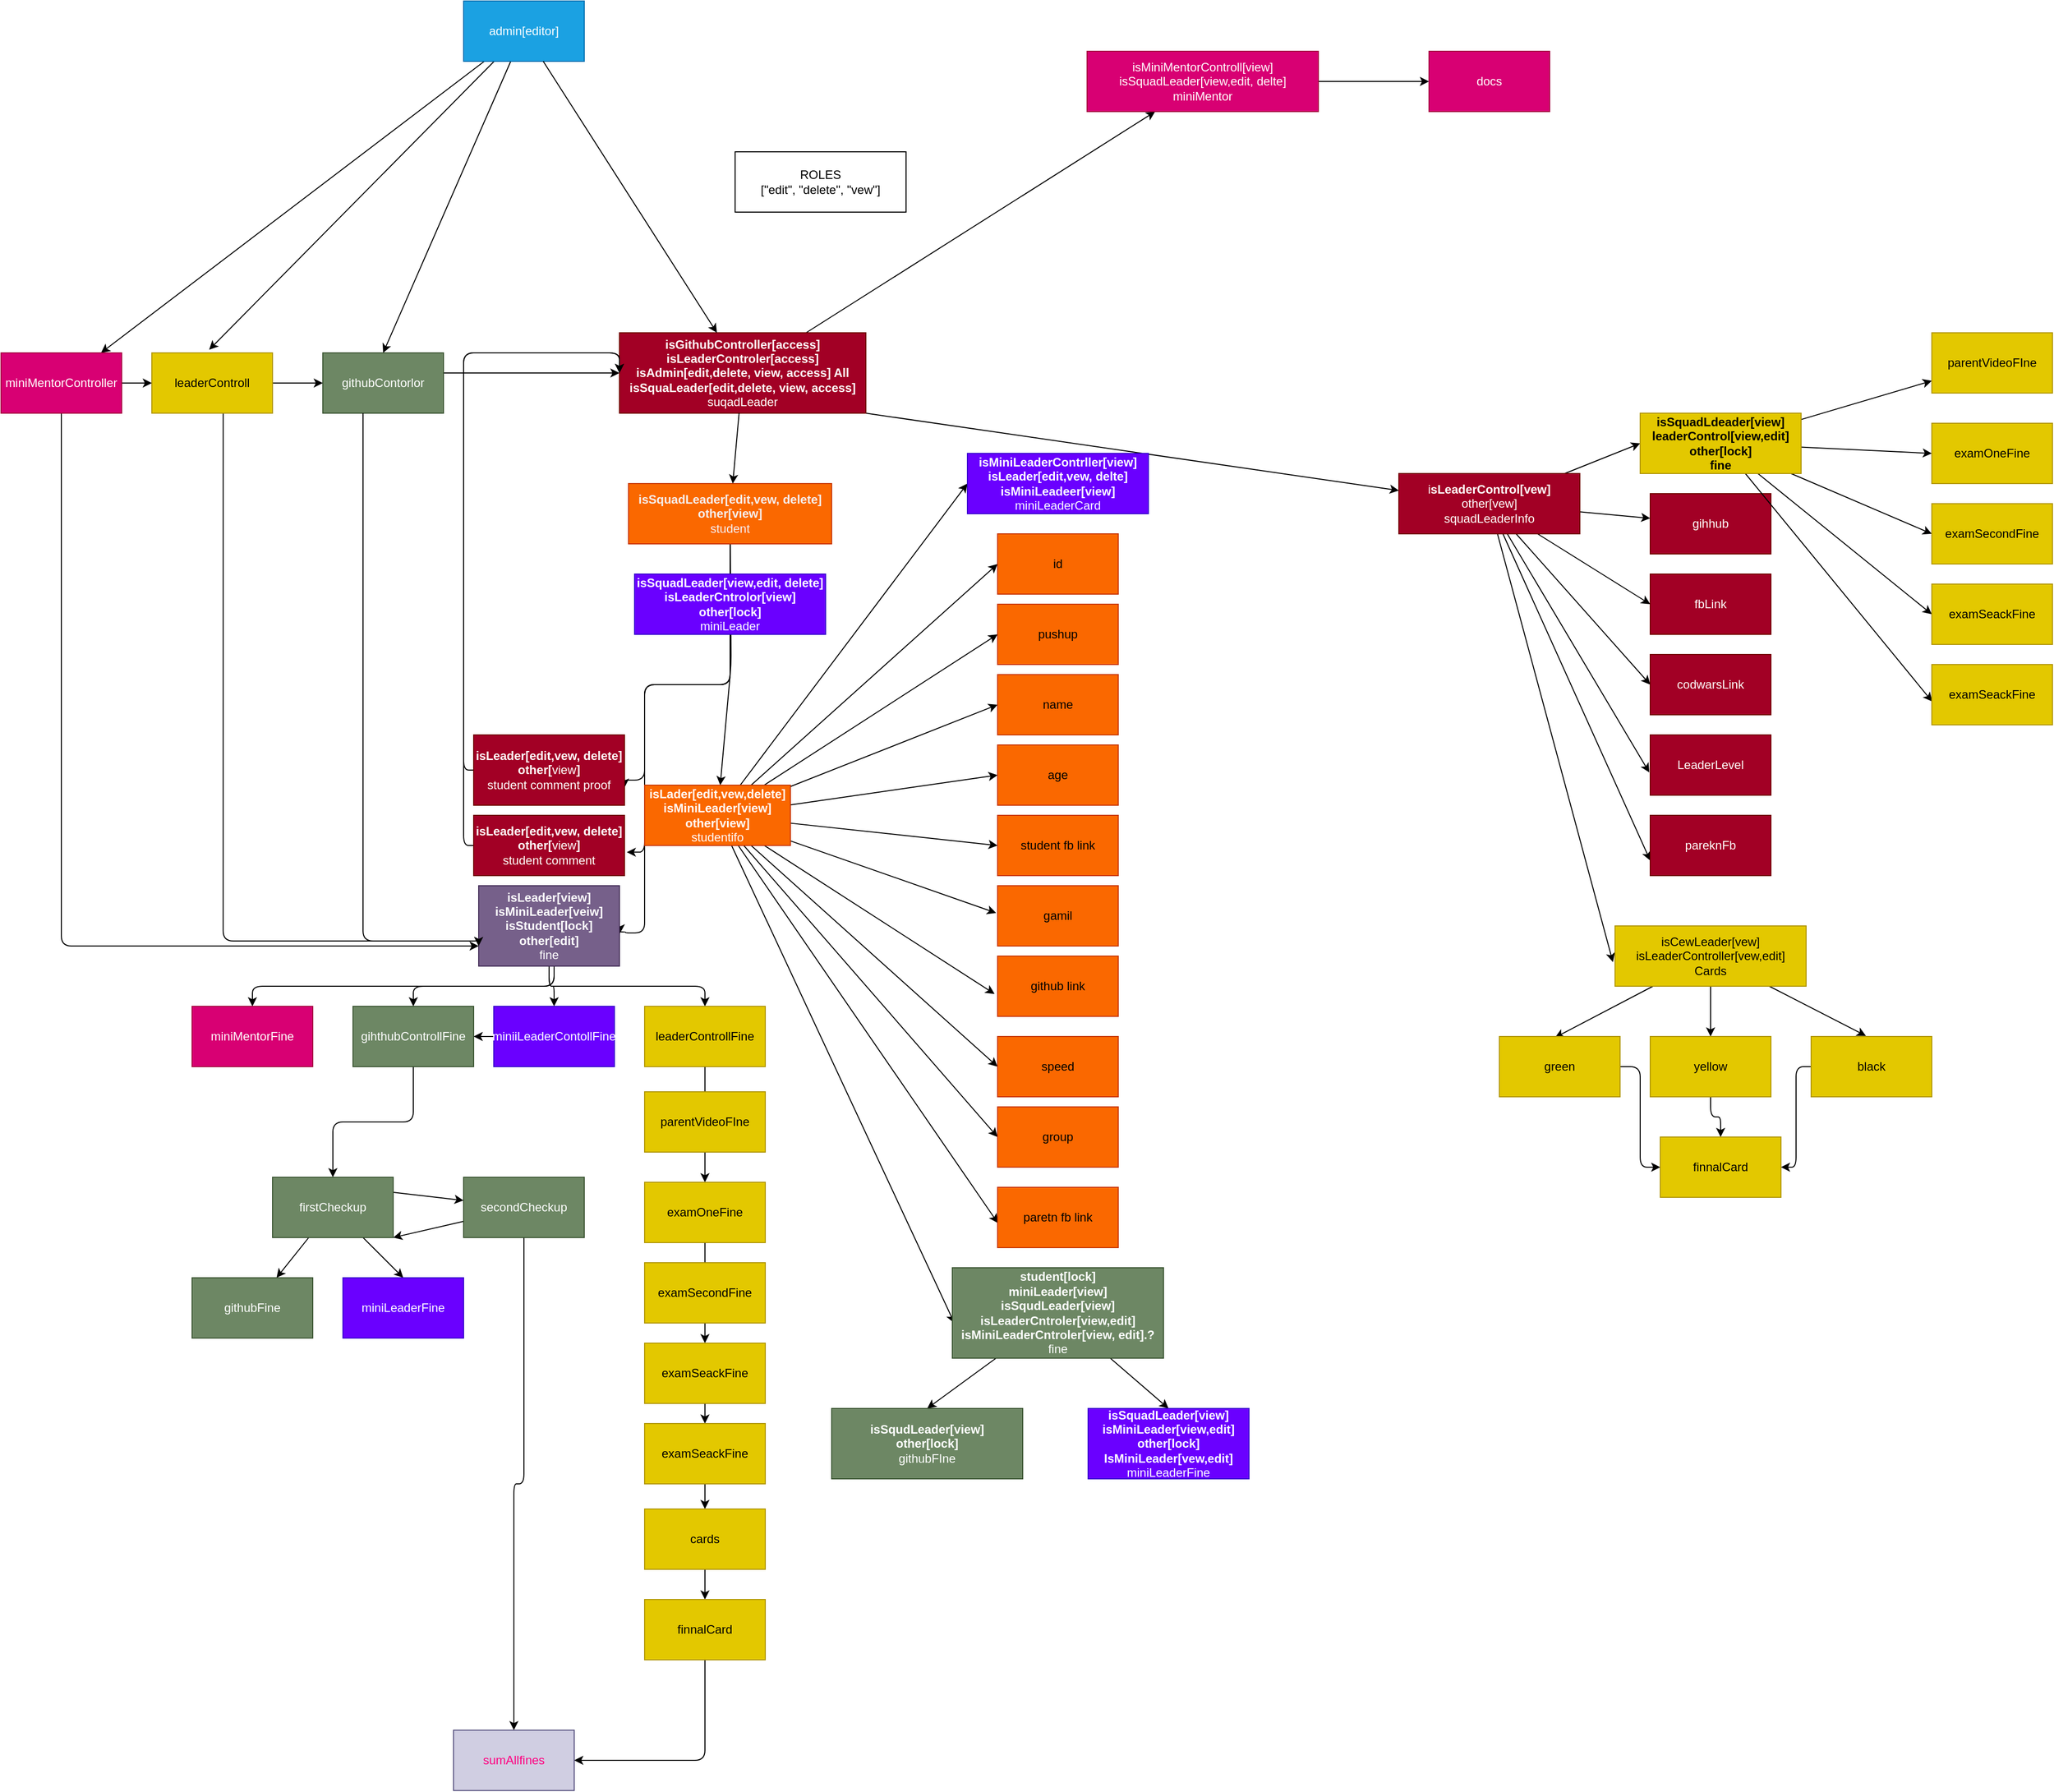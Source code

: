 <mxfile>
    <diagram id="HEYRBrr34Ea68B-RaoFX" name="Page-1">
        <mxGraphModel dx="2877" dy="2398" grid="1" gridSize="10" guides="1" tooltips="1" connect="1" arrows="1" fold="1" page="1" pageScale="1" pageWidth="850" pageHeight="1100" math="0" shadow="0">
            <root>
                <mxCell id="0"/>
                <mxCell id="1" parent="0"/>
                <mxCell id="17" style="edgeStyle=none;html=1;entryX=0.5;entryY=0;entryDx=0;entryDy=0;" parent="1" source="5" target="6" edge="1">
                    <mxGeometry relative="1" as="geometry"/>
                </mxCell>
                <mxCell id="102" style="html=1;entryX=0.475;entryY=-0.052;entryDx=0;entryDy=0;entryPerimeter=0;" parent="1" source="5" target="103" edge="1">
                    <mxGeometry relative="1" as="geometry">
                        <mxPoint x="-130" y="50" as="targetPoint"/>
                    </mxGeometry>
                </mxCell>
                <mxCell id="138" style="edgeStyle=none;html=1;fontColor=#6a00ff;" parent="1" source="5" target="139" edge="1">
                    <mxGeometry relative="1" as="geometry">
                        <mxPoint x="600" y="-40" as="targetPoint"/>
                    </mxGeometry>
                </mxCell>
                <mxCell id="5" value="admin[editor]" style="whiteSpace=wrap;html=1;fillColor=#1ba1e2;fontColor=#ffffff;strokeColor=#006EAF;" parent="1" vertex="1">
                    <mxGeometry x="160" y="-340" width="120" height="60" as="geometry"/>
                </mxCell>
                <mxCell id="227" style="edgeStyle=orthogonalEdgeStyle;html=1;fontColor=#FFFFFF;" parent="1" source="6" target="7" edge="1">
                    <mxGeometry relative="1" as="geometry">
                        <Array as="points">
                            <mxPoint x="180" y="30"/>
                            <mxPoint x="180" y="30"/>
                        </Array>
                    </mxGeometry>
                </mxCell>
                <mxCell id="6" value="githubContorlor" style="whiteSpace=wrap;html=1;fillColor=#6d8764;fontColor=#ffffff;strokeColor=#3A5431;" parent="1" vertex="1">
                    <mxGeometry x="20" y="10" width="120" height="60" as="geometry"/>
                </mxCell>
                <mxCell id="135" style="edgeStyle=none;html=1;fontColor=#6a00ff;" parent="1" source="7" target="137" edge="1">
                    <mxGeometry relative="1" as="geometry">
                        <mxPoint x="630" y="90" as="targetPoint"/>
                    </mxGeometry>
                </mxCell>
                <mxCell id="165" style="edgeStyle=none;html=1;exitX=1;exitY=1;exitDx=0;exitDy=0;fontColor=#FFFFFF;" parent="1" source="7" target="166" edge="1">
                    <mxGeometry relative="1" as="geometry">
                        <mxPoint x="650" y="70" as="targetPoint"/>
                    </mxGeometry>
                </mxCell>
                <mxCell id="7" value="&lt;b&gt;isGithubController[access]&lt;/b&gt;&lt;br&gt;&lt;b&gt;isLeaderControler[access]&lt;/b&gt;&lt;br&gt;&lt;b&gt;isAdmin[edit,delete, view, access] All&lt;/b&gt;&lt;br&gt;&lt;b&gt;isSquaLeader[edit,delete, view, access]&lt;/b&gt;&lt;br&gt;suqadLeader" style="whiteSpace=wrap;html=1;fillColor=#a20025;fontColor=#ffffff;strokeColor=#6F0000;" parent="1" vertex="1">
                    <mxGeometry x="315" y="-10" width="245" height="80" as="geometry"/>
                </mxCell>
                <mxCell id="21" value="" style="edgeStyle=none;html=1;" parent="1" source="8" target="20" edge="1">
                    <mxGeometry relative="1" as="geometry">
                        <Array as="points">
                            <mxPoint x="426" y="320"/>
                        </Array>
                    </mxGeometry>
                </mxCell>
                <mxCell id="90" style="edgeStyle=orthogonalEdgeStyle;html=1;entryX=1;entryY=0.75;entryDx=0;entryDy=0;" parent="1" source="8" target="55" edge="1">
                    <mxGeometry relative="1" as="geometry">
                        <Array as="points">
                            <mxPoint x="425" y="340"/>
                            <mxPoint x="340" y="340"/>
                            <mxPoint x="340" y="435"/>
                            <mxPoint x="320" y="435"/>
                        </Array>
                    </mxGeometry>
                </mxCell>
                <mxCell id="92" style="edgeStyle=orthogonalEdgeStyle;html=1;exitX=0.5;exitY=1;exitDx=0;exitDy=0;entryX=1.015;entryY=0.611;entryDx=0;entryDy=0;entryPerimeter=0;" parent="1" source="8" target="57" edge="1">
                    <mxGeometry relative="1" as="geometry">
                        <Array as="points">
                            <mxPoint x="425" y="340"/>
                            <mxPoint x="340" y="340"/>
                            <mxPoint x="340" y="507"/>
                        </Array>
                    </mxGeometry>
                </mxCell>
                <mxCell id="93" style="edgeStyle=orthogonalEdgeStyle;html=1;entryX=1.004;entryY=0.592;entryDx=0;entryDy=0;entryPerimeter=0;" parent="1" source="8" target="66" edge="1">
                    <mxGeometry relative="1" as="geometry">
                        <Array as="points">
                            <mxPoint x="425" y="340"/>
                            <mxPoint x="340" y="340"/>
                            <mxPoint x="340" y="587"/>
                            <mxPoint x="321" y="587"/>
                            <mxPoint x="321" y="586"/>
                        </Array>
                    </mxGeometry>
                </mxCell>
                <mxCell id="8" value="&lt;font color=&quot;#f5f0f0&quot;&gt;&lt;b&gt;isSquadLeader[edit,vew, delete]&lt;br&gt;other[view]&lt;/b&gt;&lt;br&gt;student&lt;/font&gt;" style="whiteSpace=wrap;html=1;fillColor=#fa6800;fontColor=#000000;strokeColor=#C73500;" parent="1" vertex="1">
                    <mxGeometry x="324" y="140" width="202" height="60" as="geometry"/>
                </mxCell>
                <mxCell id="16" style="edgeStyle=none;html=1;" parent="1" source="5" target="7" edge="1">
                    <mxGeometry relative="1" as="geometry"/>
                </mxCell>
                <mxCell id="99" style="edgeStyle=orthogonalEdgeStyle;html=1;entryX=0;entryY=0.75;entryDx=0;entryDy=0;" parent="1" source="6" target="66" edge="1">
                    <mxGeometry relative="1" as="geometry">
                        <mxPoint x="60" y="200" as="sourcePoint"/>
                        <Array as="points">
                            <mxPoint x="60" y="595"/>
                        </Array>
                    </mxGeometry>
                </mxCell>
                <mxCell id="19" style="edgeStyle=none;html=1;" parent="1" source="7" target="8" edge="1">
                    <mxGeometry relative="1" as="geometry">
                        <mxPoint x="420" y="120" as="sourcePoint"/>
                    </mxGeometry>
                </mxCell>
                <mxCell id="24" value="" style="edgeStyle=none;html=1;entryX=0;entryY=0.5;entryDx=0;entryDy=0;" parent="1" source="20" target="23" edge="1">
                    <mxGeometry relative="1" as="geometry"/>
                </mxCell>
                <mxCell id="26" style="edgeStyle=none;html=1;entryX=0;entryY=0.5;entryDx=0;entryDy=0;" parent="1" source="20" target="27" edge="1">
                    <mxGeometry relative="1" as="geometry">
                        <mxPoint x="840" y="750" as="targetPoint"/>
                        <Array as="points"/>
                    </mxGeometry>
                </mxCell>
                <mxCell id="28" style="edgeStyle=none;html=1;entryX=0;entryY=0.5;entryDx=0;entryDy=0;" parent="1" source="20" target="30" edge="1">
                    <mxGeometry relative="1" as="geometry">
                        <mxPoint x="880" y="840" as="targetPoint"/>
                    </mxGeometry>
                </mxCell>
                <mxCell id="33" style="edgeStyle=none;html=1;entryX=-0.012;entryY=0.452;entryDx=0;entryDy=0;entryPerimeter=0;" parent="1" source="20" target="32" edge="1">
                    <mxGeometry relative="1" as="geometry"/>
                </mxCell>
                <mxCell id="34" style="edgeStyle=none;html=1;entryX=0;entryY=0.5;entryDx=0;entryDy=0;" parent="1" source="20" target="35" edge="1">
                    <mxGeometry relative="1" as="geometry">
                        <mxPoint x="850" y="600" as="targetPoint"/>
                    </mxGeometry>
                </mxCell>
                <mxCell id="38" style="edgeStyle=none;html=1;entryX=0.003;entryY=0.594;entryDx=0;entryDy=0;entryPerimeter=0;" parent="1" source="20" target="39" edge="1">
                    <mxGeometry relative="1" as="geometry">
                        <mxPoint x="657" y="980" as="targetPoint"/>
                    </mxGeometry>
                </mxCell>
                <mxCell id="40" style="edgeStyle=none;html=1;entryX=0;entryY=0.5;entryDx=0;entryDy=0;" parent="1" source="20" target="41" edge="1">
                    <mxGeometry relative="1" as="geometry">
                        <mxPoint x="520" y="750.0" as="targetPoint"/>
                    </mxGeometry>
                </mxCell>
                <mxCell id="43" style="edgeStyle=none;html=1;entryX=0;entryY=0.5;entryDx=0;entryDy=0;" parent="1" source="20" target="42" edge="1">
                    <mxGeometry relative="1" as="geometry"/>
                </mxCell>
                <mxCell id="44" style="edgeStyle=none;html=1;entryX=-0.025;entryY=0.628;entryDx=0;entryDy=0;entryPerimeter=0;" parent="1" source="20" target="45" edge="1">
                    <mxGeometry relative="1" as="geometry">
                        <mxPoint x="546" y="860" as="targetPoint"/>
                    </mxGeometry>
                </mxCell>
                <mxCell id="84" style="edgeStyle=none;html=1;entryX=0;entryY=0.5;entryDx=0;entryDy=0;" parent="1" source="20" target="86" edge="1">
                    <mxGeometry relative="1" as="geometry">
                        <mxPoint x="640" y="300" as="targetPoint"/>
                    </mxGeometry>
                </mxCell>
                <mxCell id="121" style="html=1;entryX=0;entryY=0.5;entryDx=0;entryDy=0;" parent="1" source="20" target="123" edge="1">
                    <mxGeometry relative="1" as="geometry">
                        <mxPoint x="640" y="470" as="targetPoint"/>
                    </mxGeometry>
                </mxCell>
                <mxCell id="152" style="edgeStyle=none;html=1;fontColor=#6a00ff;entryX=0.01;entryY=0.613;entryDx=0;entryDy=0;entryPerimeter=0;" parent="1" source="20" target="153" edge="1">
                    <mxGeometry relative="1" as="geometry">
                        <mxPoint x="650" y="1030.69" as="targetPoint"/>
                    </mxGeometry>
                </mxCell>
                <mxCell id="20" value="&lt;b&gt;&lt;font color=&quot;#ffffff&quot;&gt;isLader[edit,vew,delete]&lt;/font&gt;&lt;br&gt;&lt;font color=&quot;#ffffff&quot;&gt;isMiniLeader[view]&lt;/font&gt;&lt;br&gt;&lt;font color=&quot;#ffffff&quot;&gt;other[view]&lt;/font&gt;&lt;/b&gt;&lt;br&gt;&lt;font color=&quot;#ffffff&quot;&gt;studentifo&lt;/font&gt;" style="whiteSpace=wrap;html=1;fillColor=#fa6800;strokeColor=#C73500;fontColor=#000000;" parent="1" vertex="1">
                    <mxGeometry x="340" y="440" width="145" height="60" as="geometry"/>
                </mxCell>
                <mxCell id="23" value="name" style="whiteSpace=wrap;html=1;fillColor=#fa6800;strokeColor=#C73500;fontColor=#000000;" parent="1" vertex="1">
                    <mxGeometry x="691" y="330" width="120" height="60" as="geometry"/>
                </mxCell>
                <mxCell id="27" value="age" style="whiteSpace=wrap;html=1;fillColor=#fa6800;fontColor=#000000;strokeColor=#C73500;" parent="1" vertex="1">
                    <mxGeometry x="691" y="400" width="120" height="60" as="geometry"/>
                </mxCell>
                <mxCell id="30" value="student fb link" style="whiteSpace=wrap;html=1;fillColor=#fa6800;fontColor=#000000;strokeColor=#C73500;" parent="1" vertex="1">
                    <mxGeometry x="691" y="470" width="120" height="60" as="geometry"/>
                </mxCell>
                <mxCell id="32" value="gamil" style="whiteSpace=wrap;html=1;fillColor=#fa6800;fontColor=#000000;strokeColor=#C73500;" parent="1" vertex="1">
                    <mxGeometry x="691" y="540" width="120" height="60" as="geometry"/>
                </mxCell>
                <mxCell id="35" value="id" style="whiteSpace=wrap;html=1;fillColor=#fa6800;strokeColor=#C73500;fontColor=#000000;" parent="1" vertex="1">
                    <mxGeometry x="691" y="190" width="120" height="60" as="geometry"/>
                </mxCell>
                <mxCell id="39" value="paretn fb link" style="whiteSpace=wrap;html=1;fillColor=#fa6800;strokeColor=#C73500;fontColor=#000000;" parent="1" vertex="1">
                    <mxGeometry x="691" y="840" width="120" height="60" as="geometry"/>
                </mxCell>
                <mxCell id="41" value="group" style="whiteSpace=wrap;html=1;fillColor=#fa6800;strokeColor=#C73500;fontColor=#000000;" parent="1" vertex="1">
                    <mxGeometry x="691" y="760" width="120" height="60" as="geometry"/>
                </mxCell>
                <mxCell id="42" value="speed" style="whiteSpace=wrap;html=1;fillColor=#fa6800;strokeColor=#C73500;fontColor=#000000;" parent="1" vertex="1">
                    <mxGeometry x="691" y="690" width="120" height="60" as="geometry"/>
                </mxCell>
                <mxCell id="45" value="github link" style="whiteSpace=wrap;html=1;fillColor=#fa6800;strokeColor=#C73500;fontColor=#000000;" parent="1" vertex="1">
                    <mxGeometry x="691" y="610" width="120" height="60" as="geometry"/>
                </mxCell>
                <mxCell id="223" style="edgeStyle=orthogonalEdgeStyle;html=1;entryX=0;entryY=0.5;entryDx=0;entryDy=0;fontColor=#FFFFFF;" parent="1" source="55" target="7" edge="1">
                    <mxGeometry relative="1" as="geometry">
                        <Array as="points">
                            <mxPoint x="160" y="425"/>
                            <mxPoint x="160" y="10"/>
                            <mxPoint x="315" y="10"/>
                        </Array>
                    </mxGeometry>
                </mxCell>
                <mxCell id="55" value="&lt;b&gt;isLeader[edit,vew, delete]&lt;br&gt;other[&lt;/b&gt;view&lt;b&gt;]&lt;/b&gt;&lt;br&gt;student comment proof" style="whiteSpace=wrap;html=1;fillColor=#a20025;strokeColor=#6F0000;fontColor=#ffffff;" parent="1" vertex="1">
                    <mxGeometry x="170" y="390" width="150" height="70" as="geometry"/>
                </mxCell>
                <mxCell id="89" style="edgeStyle=orthogonalEdgeStyle;html=1;entryX=0;entryY=0.5;entryDx=0;entryDy=0;" parent="1" source="57" target="7" edge="1">
                    <mxGeometry relative="1" as="geometry">
                        <Array as="points">
                            <mxPoint x="160" y="500"/>
                            <mxPoint x="160" y="10"/>
                        </Array>
                    </mxGeometry>
                </mxCell>
                <mxCell id="57" value="&lt;b&gt;isLeader[edit,vew, delete]&lt;br&gt;other[&lt;/b&gt;view&lt;b&gt;]&lt;/b&gt;&lt;br&gt;student comment" style="whiteSpace=wrap;html=1;fillColor=#a20025;strokeColor=#6F0000;fontColor=#ffffff;" parent="1" vertex="1">
                    <mxGeometry x="170" y="470" width="150" height="60" as="geometry"/>
                </mxCell>
                <mxCell id="96" style="edgeStyle=orthogonalEdgeStyle;html=1;exitX=0.466;exitY=0.992;exitDx=0;exitDy=0;exitPerimeter=0;" parent="1" source="66" target="98" edge="1">
                    <mxGeometry relative="1" as="geometry">
                        <mxPoint x="260" y="670" as="targetPoint"/>
                        <Array as="points">
                            <mxPoint x="250" y="609"/>
                            <mxPoint x="250" y="640"/>
                            <mxPoint x="110" y="640"/>
                        </Array>
                    </mxGeometry>
                </mxCell>
                <mxCell id="100" style="edgeStyle=orthogonalEdgeStyle;html=1;entryX=0.5;entryY=0;entryDx=0;entryDy=0;exitX=0.5;exitY=1;exitDx=0;exitDy=0;" parent="1" source="66" target="101" edge="1">
                    <mxGeometry relative="1" as="geometry">
                        <mxPoint x="320" y="650" as="targetPoint"/>
                        <mxPoint x="260" y="610" as="sourcePoint"/>
                        <Array as="points">
                            <mxPoint x="250" y="640"/>
                            <mxPoint x="400" y="640"/>
                            <mxPoint x="400" y="660"/>
                        </Array>
                    </mxGeometry>
                </mxCell>
                <mxCell id="104" style="edgeStyle=orthogonalEdgeStyle;html=1;" parent="1" source="66" target="105" edge="1">
                    <mxGeometry relative="1" as="geometry">
                        <mxPoint x="260" y="670" as="targetPoint"/>
                    </mxGeometry>
                </mxCell>
                <mxCell id="130" style="edgeStyle=orthogonalEdgeStyle;html=1;entryX=0.5;entryY=0;entryDx=0;entryDy=0;" parent="1" source="66" target="129" edge="1">
                    <mxGeometry relative="1" as="geometry">
                        <Array as="points">
                            <mxPoint x="250" y="640"/>
                            <mxPoint x="-50" y="640"/>
                        </Array>
                    </mxGeometry>
                </mxCell>
                <mxCell id="66" value="&lt;b&gt;isLeader[view]&lt;br&gt;isMiniLeader[veiw]&lt;br&gt;isStudent[lock]&lt;br&gt;other[edit]&lt;/b&gt;&lt;br&gt;fine" style="whiteSpace=wrap;html=1;fillColor=#76608a;fontColor=#ffffff;strokeColor=#432D57;" parent="1" vertex="1">
                    <mxGeometry x="175" y="540" width="140" height="80" as="geometry"/>
                </mxCell>
                <mxCell id="86" value="pushup" style="whiteSpace=wrap;html=1;fillColor=#fa6800;strokeColor=#C73500;fontColor=#000000;" parent="1" vertex="1">
                    <mxGeometry x="691" y="260" width="120" height="60" as="geometry"/>
                </mxCell>
                <mxCell id="95" value="ROLES&lt;br&gt;[&quot;edit&quot;, &quot;delete&quot;, &quot;vew&quot;]" style="whiteSpace=wrap;html=1;" parent="1" vertex="1">
                    <mxGeometry x="430" y="-190" width="170" height="60" as="geometry"/>
                </mxCell>
                <mxCell id="146" value="" style="edgeStyle=orthogonalEdgeStyle;html=1;fontColor=#6a00ff;" parent="1" source="98" target="145" edge="1">
                    <mxGeometry relative="1" as="geometry"/>
                </mxCell>
                <mxCell id="98" value="gihthubControllFine" style="whiteSpace=wrap;html=1;fillColor=#6d8764;fontColor=#ffffff;strokeColor=#3A5431;" parent="1" vertex="1">
                    <mxGeometry x="50" y="660" width="120" height="60" as="geometry"/>
                </mxCell>
                <mxCell id="211" value="" style="edgeStyle=none;html=1;fontColor=#FFFFFF;" parent="1" source="101" target="207" edge="1">
                    <mxGeometry relative="1" as="geometry"/>
                </mxCell>
                <mxCell id="101" value="leaderControllFine" style="whiteSpace=wrap;html=1;fillColor=#e3c800;fontColor=#000000;strokeColor=#B09500;" parent="1" vertex="1">
                    <mxGeometry x="340" y="660" width="120" height="60" as="geometry"/>
                </mxCell>
                <mxCell id="124" style="edgeStyle=orthogonalEdgeStyle;html=1;entryX=0;entryY=0.75;entryDx=0;entryDy=0;exitX=0.591;exitY=0.982;exitDx=0;exitDy=0;exitPerimeter=0;" parent="1" source="103" target="66" edge="1">
                    <mxGeometry relative="1" as="geometry">
                        <mxPoint x="-80" y="120" as="sourcePoint"/>
                        <Array as="points">
                            <mxPoint x="-79" y="595"/>
                        </Array>
                    </mxGeometry>
                </mxCell>
                <mxCell id="225" value="" style="edgeStyle=orthogonalEdgeStyle;html=1;fontColor=#FFFFFF;" parent="1" source="103" target="6" edge="1">
                    <mxGeometry relative="1" as="geometry"/>
                </mxCell>
                <mxCell id="103" value="&lt;span style=&quot;color: rgb(0, 0, 0);&quot;&gt;leaderControll&lt;br&gt;&lt;/span&gt;" style="whiteSpace=wrap;html=1;fillColor=#e3c800;fontColor=#000000;strokeColor=#B09500;" parent="1" vertex="1">
                    <mxGeometry x="-150" y="10" width="120" height="60" as="geometry"/>
                </mxCell>
                <mxCell id="149" style="edgeStyle=orthogonalEdgeStyle;html=1;entryX=1;entryY=0.5;entryDx=0;entryDy=0;fontColor=#6a00ff;" parent="1" source="105" target="98" edge="1">
                    <mxGeometry relative="1" as="geometry"/>
                </mxCell>
                <mxCell id="105" value="miniiLeaderContollFine" style="whiteSpace=wrap;html=1;fillColor=#6a00ff;fontColor=#ffffff;strokeColor=#3700CC;" parent="1" vertex="1">
                    <mxGeometry x="190" y="660" width="120" height="60" as="geometry"/>
                </mxCell>
                <mxCell id="107" value="&lt;span&gt;isSquadLeader[view,edit, delete]&lt;br&gt;isLeaderCntrolor[&lt;/span&gt;view&lt;span&gt;]&lt;br&gt;other[lock]&lt;/span&gt;&lt;br&gt;&lt;span style=&quot;font-weight: normal;&quot;&gt;miniLeader&lt;/span&gt;" style="whiteSpace=wrap;html=1;fillColor=#6a00ff;strokeColor=#3700CC;fontColor=#ffffff;fontStyle=1" parent="1" vertex="1">
                    <mxGeometry x="330" y="230" width="190" height="60" as="geometry"/>
                </mxCell>
                <mxCell id="123" value="&lt;b&gt;isMiniLeaderContrller[view]&lt;br&gt;isLeader[edit,vew, delte]&lt;br&gt;isMiniLeadeer[view]&lt;br&gt;&lt;/b&gt;miniLeaderCard" style="whiteSpace=wrap;html=1;fillColor=#6a00ff;strokeColor=#3700CC;fontColor=#ffffff;" parent="1" vertex="1">
                    <mxGeometry x="661" y="110" width="180" height="60" as="geometry"/>
                </mxCell>
                <mxCell id="129" value="miniMentorFine" style="whiteSpace=wrap;html=1;fillColor=#d80073;fontColor=#ffffff;strokeColor=#A50040;" parent="1" vertex="1">
                    <mxGeometry x="-110" y="660" width="120" height="60" as="geometry"/>
                </mxCell>
                <mxCell id="143" value="" style="edgeStyle=none;html=1;fontColor=#6a00ff;" parent="1" source="137" target="142" edge="1">
                    <mxGeometry relative="1" as="geometry"/>
                </mxCell>
                <mxCell id="137" value="isMiniMentorControll[view]&lt;br&gt;isSquadLeader[view,edit, delte]&lt;br&gt;miniMentor" style="whiteSpace=wrap;html=1;fontColor=#ffffff;strokeColor=#A50040;fillColor=#d80073;" parent="1" vertex="1">
                    <mxGeometry x="780" y="-290" width="230" height="60" as="geometry"/>
                </mxCell>
                <mxCell id="144" style="edgeStyle=orthogonalEdgeStyle;html=1;fontColor=#6a00ff;" parent="1" source="139" target="66" edge="1">
                    <mxGeometry relative="1" as="geometry">
                        <mxPoint x="180" y="600.952" as="targetPoint"/>
                        <Array as="points">
                            <mxPoint x="-240" y="600"/>
                        </Array>
                    </mxGeometry>
                </mxCell>
                <mxCell id="226" value="" style="edgeStyle=orthogonalEdgeStyle;html=1;fontColor=#FFFFFF;" parent="1" source="139" target="103" edge="1">
                    <mxGeometry relative="1" as="geometry"/>
                </mxCell>
                <mxCell id="139" value="miniMentorController" style="whiteSpace=wrap;html=1;fontColor=#ffffff;strokeColor=#A50040;fillColor=#d80073;" parent="1" vertex="1">
                    <mxGeometry x="-300" y="10" width="120" height="60" as="geometry"/>
                </mxCell>
                <mxCell id="142" value="docs" style="whiteSpace=wrap;html=1;fillColor=#d80073;strokeColor=#A50040;fontColor=#ffffff;" parent="1" vertex="1">
                    <mxGeometry x="1120" y="-290" width="120" height="60" as="geometry"/>
                </mxCell>
                <mxCell id="159" value="" style="edgeStyle=none;html=1;fontColor=#FFFFFF;" parent="1" source="145" target="158" edge="1">
                    <mxGeometry relative="1" as="geometry"/>
                </mxCell>
                <mxCell id="161" style="edgeStyle=none;html=1;entryX=0.5;entryY=0;entryDx=0;entryDy=0;fontColor=#FFFFFF;" parent="1" source="145" target="160" edge="1">
                    <mxGeometry relative="1" as="geometry"/>
                </mxCell>
                <mxCell id="163" style="edgeStyle=none;html=1;fontColor=#FFFFFF;exitX=1;exitY=0.25;exitDx=0;exitDy=0;" parent="1" source="145" target="148" edge="1">
                    <mxGeometry relative="1" as="geometry"/>
                </mxCell>
                <mxCell id="145" value="firstCheckup" style="whiteSpace=wrap;html=1;fillColor=#6d8764;strokeColor=#3A5431;fontColor=#ffffff;" parent="1" vertex="1">
                    <mxGeometry x="-30" y="830" width="120" height="60" as="geometry"/>
                </mxCell>
                <mxCell id="164" style="edgeStyle=none;html=1;fontColor=#FFFFFF;entryX=1;entryY=1;entryDx=0;entryDy=0;" parent="1" source="148" target="145" edge="1">
                    <mxGeometry relative="1" as="geometry">
                        <mxPoint x="110" y="890" as="targetPoint"/>
                    </mxGeometry>
                </mxCell>
                <mxCell id="239" style="edgeStyle=orthogonalEdgeStyle;html=1;fontColor=#FFFFFF;" parent="1" source="148" target="240" edge="1">
                    <mxGeometry relative="1" as="geometry">
                        <mxPoint x="220" y="1270" as="targetPoint"/>
                    </mxGeometry>
                </mxCell>
                <mxCell id="148" value="secondCheckup" style="whiteSpace=wrap;html=1;fillColor=#6d8764;strokeColor=#3A5431;fontColor=#ffffff;" parent="1" vertex="1">
                    <mxGeometry x="160" y="830" width="120" height="60" as="geometry"/>
                </mxCell>
                <mxCell id="154" style="edgeStyle=none;html=1;fontColor=#6a00ff;entryX=0.5;entryY=0;entryDx=0;entryDy=0;" parent="1" source="153" target="155" edge="1">
                    <mxGeometry relative="1" as="geometry">
                        <mxPoint x="790" y="1100" as="targetPoint"/>
                    </mxGeometry>
                </mxCell>
                <mxCell id="156" style="edgeStyle=none;html=1;fontColor=#6a00ff;entryX=0.5;entryY=0;entryDx=0;entryDy=0;" parent="1" source="153" target="157" edge="1">
                    <mxGeometry relative="1" as="geometry">
                        <mxPoint x="580" y="1140" as="targetPoint"/>
                    </mxGeometry>
                </mxCell>
                <mxCell id="153" value="&lt;b&gt;student[lock]&lt;br&gt;miniLeader[view]&lt;br&gt;isSqudLeader[view]&lt;br&gt;&lt;/b&gt;&lt;b&gt;isLeaderCntroler[view,edit]&lt;/b&gt;&lt;b&gt;&lt;br&gt;isMiniLeaderCntroler[view, edit].?&lt;/b&gt;&lt;br&gt;fine" style="whiteSpace=wrap;html=1;fillColor=#6d8764;strokeColor=#3A5431;fontColor=#ffffff;" parent="1" vertex="1">
                    <mxGeometry x="646" y="920" width="210" height="90" as="geometry"/>
                </mxCell>
                <mxCell id="155" value="&lt;b&gt;isSquadLeader[view]&lt;br&gt;isMiniLeader[view,edit]&lt;br&gt;other[lock]&lt;/b&gt;&lt;br&gt;&lt;b&gt;IsMiniLeader[vew,edit]&lt;/b&gt;&lt;br&gt;miniLeaderFine" style="whiteSpace=wrap;html=1;strokeColor=#3700CC;fontColor=#ffffff;fillColor=#6a00ff;" parent="1" vertex="1">
                    <mxGeometry x="781" y="1060" width="160" height="70" as="geometry"/>
                </mxCell>
                <mxCell id="157" value="&lt;b&gt;isSqudLeader[view]&lt;br&gt;other[lock]&lt;/b&gt;&lt;br&gt;githubFIne" style="whiteSpace=wrap;html=1;fillColor=#6d8764;strokeColor=#3A5431;fontColor=#ffffff;" parent="1" vertex="1">
                    <mxGeometry x="526" y="1060" width="190" height="70" as="geometry"/>
                </mxCell>
                <mxCell id="158" value="githubFine" style="whiteSpace=wrap;html=1;fillColor=#6d8764;strokeColor=#3A5431;fontColor=#ffffff;" parent="1" vertex="1">
                    <mxGeometry x="-110" y="930" width="120" height="60" as="geometry"/>
                </mxCell>
                <mxCell id="160" value="miniLeaderFine" style="whiteSpace=wrap;html=1;fillColor=#6a00ff;strokeColor=#3700CC;fontColor=#ffffff;" parent="1" vertex="1">
                    <mxGeometry x="40" y="930" width="120" height="60" as="geometry"/>
                </mxCell>
                <mxCell id="169" style="edgeStyle=none;html=1;fontColor=#FFFFFF;" parent="1" source="166" target="168" edge="1">
                    <mxGeometry relative="1" as="geometry"/>
                </mxCell>
                <mxCell id="172" style="edgeStyle=none;html=1;entryX=0;entryY=0.5;entryDx=0;entryDy=0;fontColor=#FFFFFF;" parent="1" source="166" target="171" edge="1">
                    <mxGeometry relative="1" as="geometry"/>
                </mxCell>
                <mxCell id="173" style="edgeStyle=none;html=1;fontColor=#FFFFFF;entryX=0;entryY=0.5;entryDx=0;entryDy=0;" parent="1" source="166" target="175" edge="1">
                    <mxGeometry relative="1" as="geometry">
                        <mxPoint x="1370" y="360" as="targetPoint"/>
                    </mxGeometry>
                </mxCell>
                <mxCell id="179" style="edgeStyle=none;html=1;entryX=-0.008;entryY=0.622;entryDx=0;entryDy=0;entryPerimeter=0;fontColor=#FFFFFF;" parent="1" source="166" target="178" edge="1">
                    <mxGeometry relative="1" as="geometry"/>
                </mxCell>
                <mxCell id="180" style="edgeStyle=none;html=1;fontColor=#FFFFFF;entryX=0;entryY=0.5;entryDx=0;entryDy=0;" parent="1" source="166" target="181" edge="1">
                    <mxGeometry relative="1" as="geometry">
                        <mxPoint x="1380" y="80" as="targetPoint"/>
                    </mxGeometry>
                </mxCell>
                <mxCell id="194" style="edgeStyle=none;html=1;entryX=-0.011;entryY=0.6;entryDx=0;entryDy=0;entryPerimeter=0;fontColor=#FFFFFF;" parent="1" source="166" target="193" edge="1">
                    <mxGeometry relative="1" as="geometry"/>
                </mxCell>
                <mxCell id="204" style="edgeStyle=none;html=1;entryX=0;entryY=0.75;entryDx=0;entryDy=0;fontColor=#FFFFFF;" parent="1" source="166" target="203" edge="1">
                    <mxGeometry relative="1" as="geometry"/>
                </mxCell>
                <mxCell id="166" value="i&lt;b&gt;sLeaderControl[vew]&lt;/b&gt;&lt;br&gt;other[vew]&lt;br&gt;squadLeaderInfo" style="whiteSpace=wrap;html=1;strokeColor=#6F0000;fontColor=#ffffff;fillColor=#a20025;" parent="1" vertex="1">
                    <mxGeometry x="1090" y="130" width="180" height="60" as="geometry"/>
                </mxCell>
                <mxCell id="168" value="gihhub" style="whiteSpace=wrap;html=1;fillColor=#a20025;strokeColor=#6F0000;fontColor=#ffffff;" parent="1" vertex="1">
                    <mxGeometry x="1340" y="150" width="120" height="60" as="geometry"/>
                </mxCell>
                <mxCell id="171" value="fbLink" style="whiteSpace=wrap;html=1;fillColor=#a20025;strokeColor=#6F0000;fontColor=#ffffff;" parent="1" vertex="1">
                    <mxGeometry x="1340" y="230" width="120" height="60" as="geometry"/>
                </mxCell>
                <mxCell id="175" value="codwarsLink" style="whiteSpace=wrap;html=1;fillColor=#a20025;strokeColor=#6F0000;fontColor=#ffffff;" parent="1" vertex="1">
                    <mxGeometry x="1340" y="310" width="120" height="60" as="geometry"/>
                </mxCell>
                <mxCell id="178" value="LeaderLevel" style="whiteSpace=wrap;html=1;fillColor=#a20025;strokeColor=#6F0000;fontColor=#ffffff;" parent="1" vertex="1">
                    <mxGeometry x="1340" y="390" width="120" height="60" as="geometry"/>
                </mxCell>
                <mxCell id="182" style="edgeStyle=none;html=1;fontColor=#FFFFFF;" parent="1" source="181" target="183" edge="1">
                    <mxGeometry relative="1" as="geometry">
                        <mxPoint x="1490" y="-20" as="targetPoint"/>
                    </mxGeometry>
                </mxCell>
                <mxCell id="186" style="edgeStyle=none;html=1;entryX=0;entryY=0.5;entryDx=0;entryDy=0;fontColor=#FFFFFF;" parent="1" source="181" target="184" edge="1">
                    <mxGeometry relative="1" as="geometry"/>
                </mxCell>
                <mxCell id="187" style="edgeStyle=none;html=1;fontColor=#FFFFFF;entryX=0;entryY=0.5;entryDx=0;entryDy=0;" parent="1" source="181" target="188" edge="1">
                    <mxGeometry relative="1" as="geometry">
                        <mxPoint x="1670.0" y="200" as="targetPoint"/>
                        <Array as="points"/>
                    </mxGeometry>
                </mxCell>
                <mxCell id="189" style="edgeStyle=none;html=1;fontColor=#FFFFFF;entryX=0;entryY=0.5;entryDx=0;entryDy=0;" parent="1" source="181" target="190" edge="1">
                    <mxGeometry relative="1" as="geometry">
                        <mxPoint x="1660.0" y="280" as="targetPoint"/>
                    </mxGeometry>
                </mxCell>
                <mxCell id="191" style="edgeStyle=none;html=1;fontColor=#FFFFFF;entryX=0.003;entryY=0.614;entryDx=0;entryDy=0;entryPerimeter=0;" parent="1" source="181" target="192" edge="1">
                    <mxGeometry relative="1" as="geometry">
                        <mxPoint x="1660.0" y="350" as="targetPoint"/>
                    </mxGeometry>
                </mxCell>
                <mxCell id="181" value="&lt;b&gt;isSquadLdeader[view]&lt;br&gt;leaderControl[view,edit]&lt;br&gt;other[lock]&lt;br&gt;fine&lt;/b&gt;" style="whiteSpace=wrap;html=1;fillColor=#e3c800;strokeColor=#B09500;fontColor=#000000;" parent="1" vertex="1">
                    <mxGeometry x="1330" y="70" width="160" height="60" as="geometry"/>
                </mxCell>
                <mxCell id="183" value="parentVideoFIne" style="whiteSpace=wrap;html=1;fillColor=#e3c800;strokeColor=#B09500;fontColor=#000000;" parent="1" vertex="1">
                    <mxGeometry x="1620" y="-10" width="120" height="60" as="geometry"/>
                </mxCell>
                <mxCell id="184" value="examOneFine" style="whiteSpace=wrap;html=1;fillColor=#e3c800;strokeColor=#B09500;fontColor=#000000;" parent="1" vertex="1">
                    <mxGeometry x="1620" y="80" width="120" height="60" as="geometry"/>
                </mxCell>
                <mxCell id="188" value="examSecondFine" style="whiteSpace=wrap;html=1;fillColor=#e3c800;strokeColor=#B09500;fontColor=#000000;" parent="1" vertex="1">
                    <mxGeometry x="1620" y="160" width="120" height="60" as="geometry"/>
                </mxCell>
                <mxCell id="190" value="examSeackFine" style="whiteSpace=wrap;html=1;fillColor=#e3c800;strokeColor=#B09500;fontColor=#000000;" parent="1" vertex="1">
                    <mxGeometry x="1620" y="240" width="120" height="60" as="geometry"/>
                </mxCell>
                <mxCell id="192" value="examSeackFine" style="whiteSpace=wrap;html=1;fillColor=#e3c800;strokeColor=#B09500;fontColor=#000000;" parent="1" vertex="1">
                    <mxGeometry x="1620" y="320" width="120" height="60" as="geometry"/>
                </mxCell>
                <mxCell id="195" style="edgeStyle=none;html=1;fontColor=#FFFFFF;entryX=0.461;entryY=0.017;entryDx=0;entryDy=0;entryPerimeter=0;" parent="1" source="193" target="196" edge="1">
                    <mxGeometry relative="1" as="geometry">
                        <mxPoint x="1250" y="610" as="targetPoint"/>
                    </mxGeometry>
                </mxCell>
                <mxCell id="199" style="edgeStyle=none;html=1;fontColor=#FFFFFF;" parent="1" source="193" target="197" edge="1">
                    <mxGeometry relative="1" as="geometry"/>
                </mxCell>
                <mxCell id="200" style="edgeStyle=none;html=1;fontColor=#FFFFFF;entryX=0.454;entryY=-0.011;entryDx=0;entryDy=0;entryPerimeter=0;" parent="1" source="193" target="201" edge="1">
                    <mxGeometry relative="1" as="geometry">
                        <mxPoint x="1470" y="600" as="targetPoint"/>
                    </mxGeometry>
                </mxCell>
                <mxCell id="193" value="isCewLeader[vew]&lt;br&gt;isLeaderController[vew,edit]&lt;br&gt;Cards" style="whiteSpace=wrap;html=1;fillColor=#e3c800;strokeColor=#B09500;fontColor=#000000;" parent="1" vertex="1">
                    <mxGeometry x="1305" y="580" width="190" height="60" as="geometry"/>
                </mxCell>
                <mxCell id="235" style="edgeStyle=orthogonalEdgeStyle;html=1;entryX=0;entryY=0.5;entryDx=0;entryDy=0;fontColor=#FFFFFF;" parent="1" source="196" target="234" edge="1">
                    <mxGeometry relative="1" as="geometry"/>
                </mxCell>
                <mxCell id="196" value="green" style="whiteSpace=wrap;html=1;strokeColor=#B09500;fontColor=#000000;fillColor=#e3c800;" parent="1" vertex="1">
                    <mxGeometry x="1190" y="690" width="120" height="60" as="geometry"/>
                </mxCell>
                <mxCell id="236" style="edgeStyle=orthogonalEdgeStyle;html=1;fontColor=#FFFFFF;" parent="1" source="197" target="234" edge="1">
                    <mxGeometry relative="1" as="geometry"/>
                </mxCell>
                <mxCell id="197" value="yellow" style="whiteSpace=wrap;html=1;strokeColor=#B09500;fontColor=#000000;fillColor=#e3c800;" parent="1" vertex="1">
                    <mxGeometry x="1340" y="690" width="120" height="60" as="geometry"/>
                </mxCell>
                <mxCell id="237" style="edgeStyle=orthogonalEdgeStyle;html=1;entryX=1;entryY=0.5;entryDx=0;entryDy=0;fontColor=#FFFFFF;" parent="1" source="201" target="234" edge="1">
                    <mxGeometry relative="1" as="geometry"/>
                </mxCell>
                <mxCell id="201" value="black" style="whiteSpace=wrap;html=1;strokeColor=#B09500;fontColor=#000000;fillColor=#e3c800;" parent="1" vertex="1">
                    <mxGeometry x="1500" y="690" width="120" height="60" as="geometry"/>
                </mxCell>
                <mxCell id="203" value="pareknFb" style="whiteSpace=wrap;html=1;fillColor=#a20025;strokeColor=#6F0000;fontColor=#ffffff;" parent="1" vertex="1">
                    <mxGeometry x="1340" y="470" width="120" height="60" as="geometry"/>
                </mxCell>
                <mxCell id="206" value="parentVideoFIne" style="whiteSpace=wrap;html=1;fillColor=#e3c800;strokeColor=#B09500;fontColor=#000000;" parent="1" vertex="1">
                    <mxGeometry x="340" y="745" width="120" height="60" as="geometry"/>
                </mxCell>
                <mxCell id="212" value="" style="edgeStyle=none;html=1;fontColor=#FFFFFF;" parent="1" source="207" target="209" edge="1">
                    <mxGeometry relative="1" as="geometry"/>
                </mxCell>
                <mxCell id="207" value="examOneFine" style="whiteSpace=wrap;html=1;fillColor=#e3c800;strokeColor=#B09500;fontColor=#000000;" parent="1" vertex="1">
                    <mxGeometry x="340" y="835" width="120" height="60" as="geometry"/>
                </mxCell>
                <mxCell id="208" value="examSecondFine" style="whiteSpace=wrap;html=1;fillColor=#e3c800;strokeColor=#B09500;fontColor=#000000;" parent="1" vertex="1">
                    <mxGeometry x="340" y="915" width="120" height="60" as="geometry"/>
                </mxCell>
                <mxCell id="213" value="" style="edgeStyle=none;html=1;fontColor=#FFFFFF;" parent="1" source="209" target="210" edge="1">
                    <mxGeometry relative="1" as="geometry"/>
                </mxCell>
                <mxCell id="209" value="examSeackFine" style="whiteSpace=wrap;html=1;fillColor=#e3c800;strokeColor=#B09500;fontColor=#000000;" parent="1" vertex="1">
                    <mxGeometry x="340" y="995" width="120" height="60" as="geometry"/>
                </mxCell>
                <mxCell id="215" value="" style="edgeStyle=none;html=1;fontColor=#FFFFFF;" parent="1" source="210" target="214" edge="1">
                    <mxGeometry relative="1" as="geometry"/>
                </mxCell>
                <mxCell id="210" value="examSeackFine" style="whiteSpace=wrap;html=1;fillColor=#e3c800;strokeColor=#B09500;fontColor=#000000;" parent="1" vertex="1">
                    <mxGeometry x="340" y="1075" width="120" height="60" as="geometry"/>
                </mxCell>
                <mxCell id="220" style="edgeStyle=none;html=1;entryX=0.5;entryY=0;entryDx=0;entryDy=0;fontColor=#FFFFFF;" parent="1" source="214" edge="1">
                    <mxGeometry relative="1" as="geometry">
                        <mxPoint x="400" y="1250" as="targetPoint"/>
                    </mxGeometry>
                </mxCell>
                <mxCell id="214" value="cards" style="whiteSpace=wrap;html=1;fillColor=#e3c800;strokeColor=#B09500;fontColor=#000000;" parent="1" vertex="1">
                    <mxGeometry x="340" y="1160" width="120" height="60" as="geometry"/>
                </mxCell>
                <mxCell id="234" value="finnalCard" style="whiteSpace=wrap;html=1;strokeColor=#B09500;fontColor=#000000;fillColor=#e3c800;" parent="1" vertex="1">
                    <mxGeometry x="1350" y="790" width="120" height="60" as="geometry"/>
                </mxCell>
                <mxCell id="241" style="edgeStyle=orthogonalEdgeStyle;html=1;entryX=1;entryY=0.5;entryDx=0;entryDy=0;fontColor=#FF0080;" parent="1" source="238" target="240" edge="1">
                    <mxGeometry relative="1" as="geometry">
                        <Array as="points">
                            <mxPoint x="400" y="1410"/>
                        </Array>
                    </mxGeometry>
                </mxCell>
                <mxCell id="238" value="finnalCard" style="whiteSpace=wrap;html=1;strokeColor=#B09500;fontColor=#000000;fillColor=#e3c800;" parent="1" vertex="1">
                    <mxGeometry x="340" y="1250" width="120" height="60" as="geometry"/>
                </mxCell>
                <mxCell id="240" value="&lt;font color=&quot;#ff0080&quot;&gt;sumAllfines&lt;/font&gt;" style="whiteSpace=wrap;html=1;strokeColor=#56517e;fillColor=#d0cee2;" parent="1" vertex="1">
                    <mxGeometry x="150" y="1380" width="120" height="60" as="geometry"/>
                </mxCell>
            </root>
        </mxGraphModel>
    </diagram>
</mxfile>